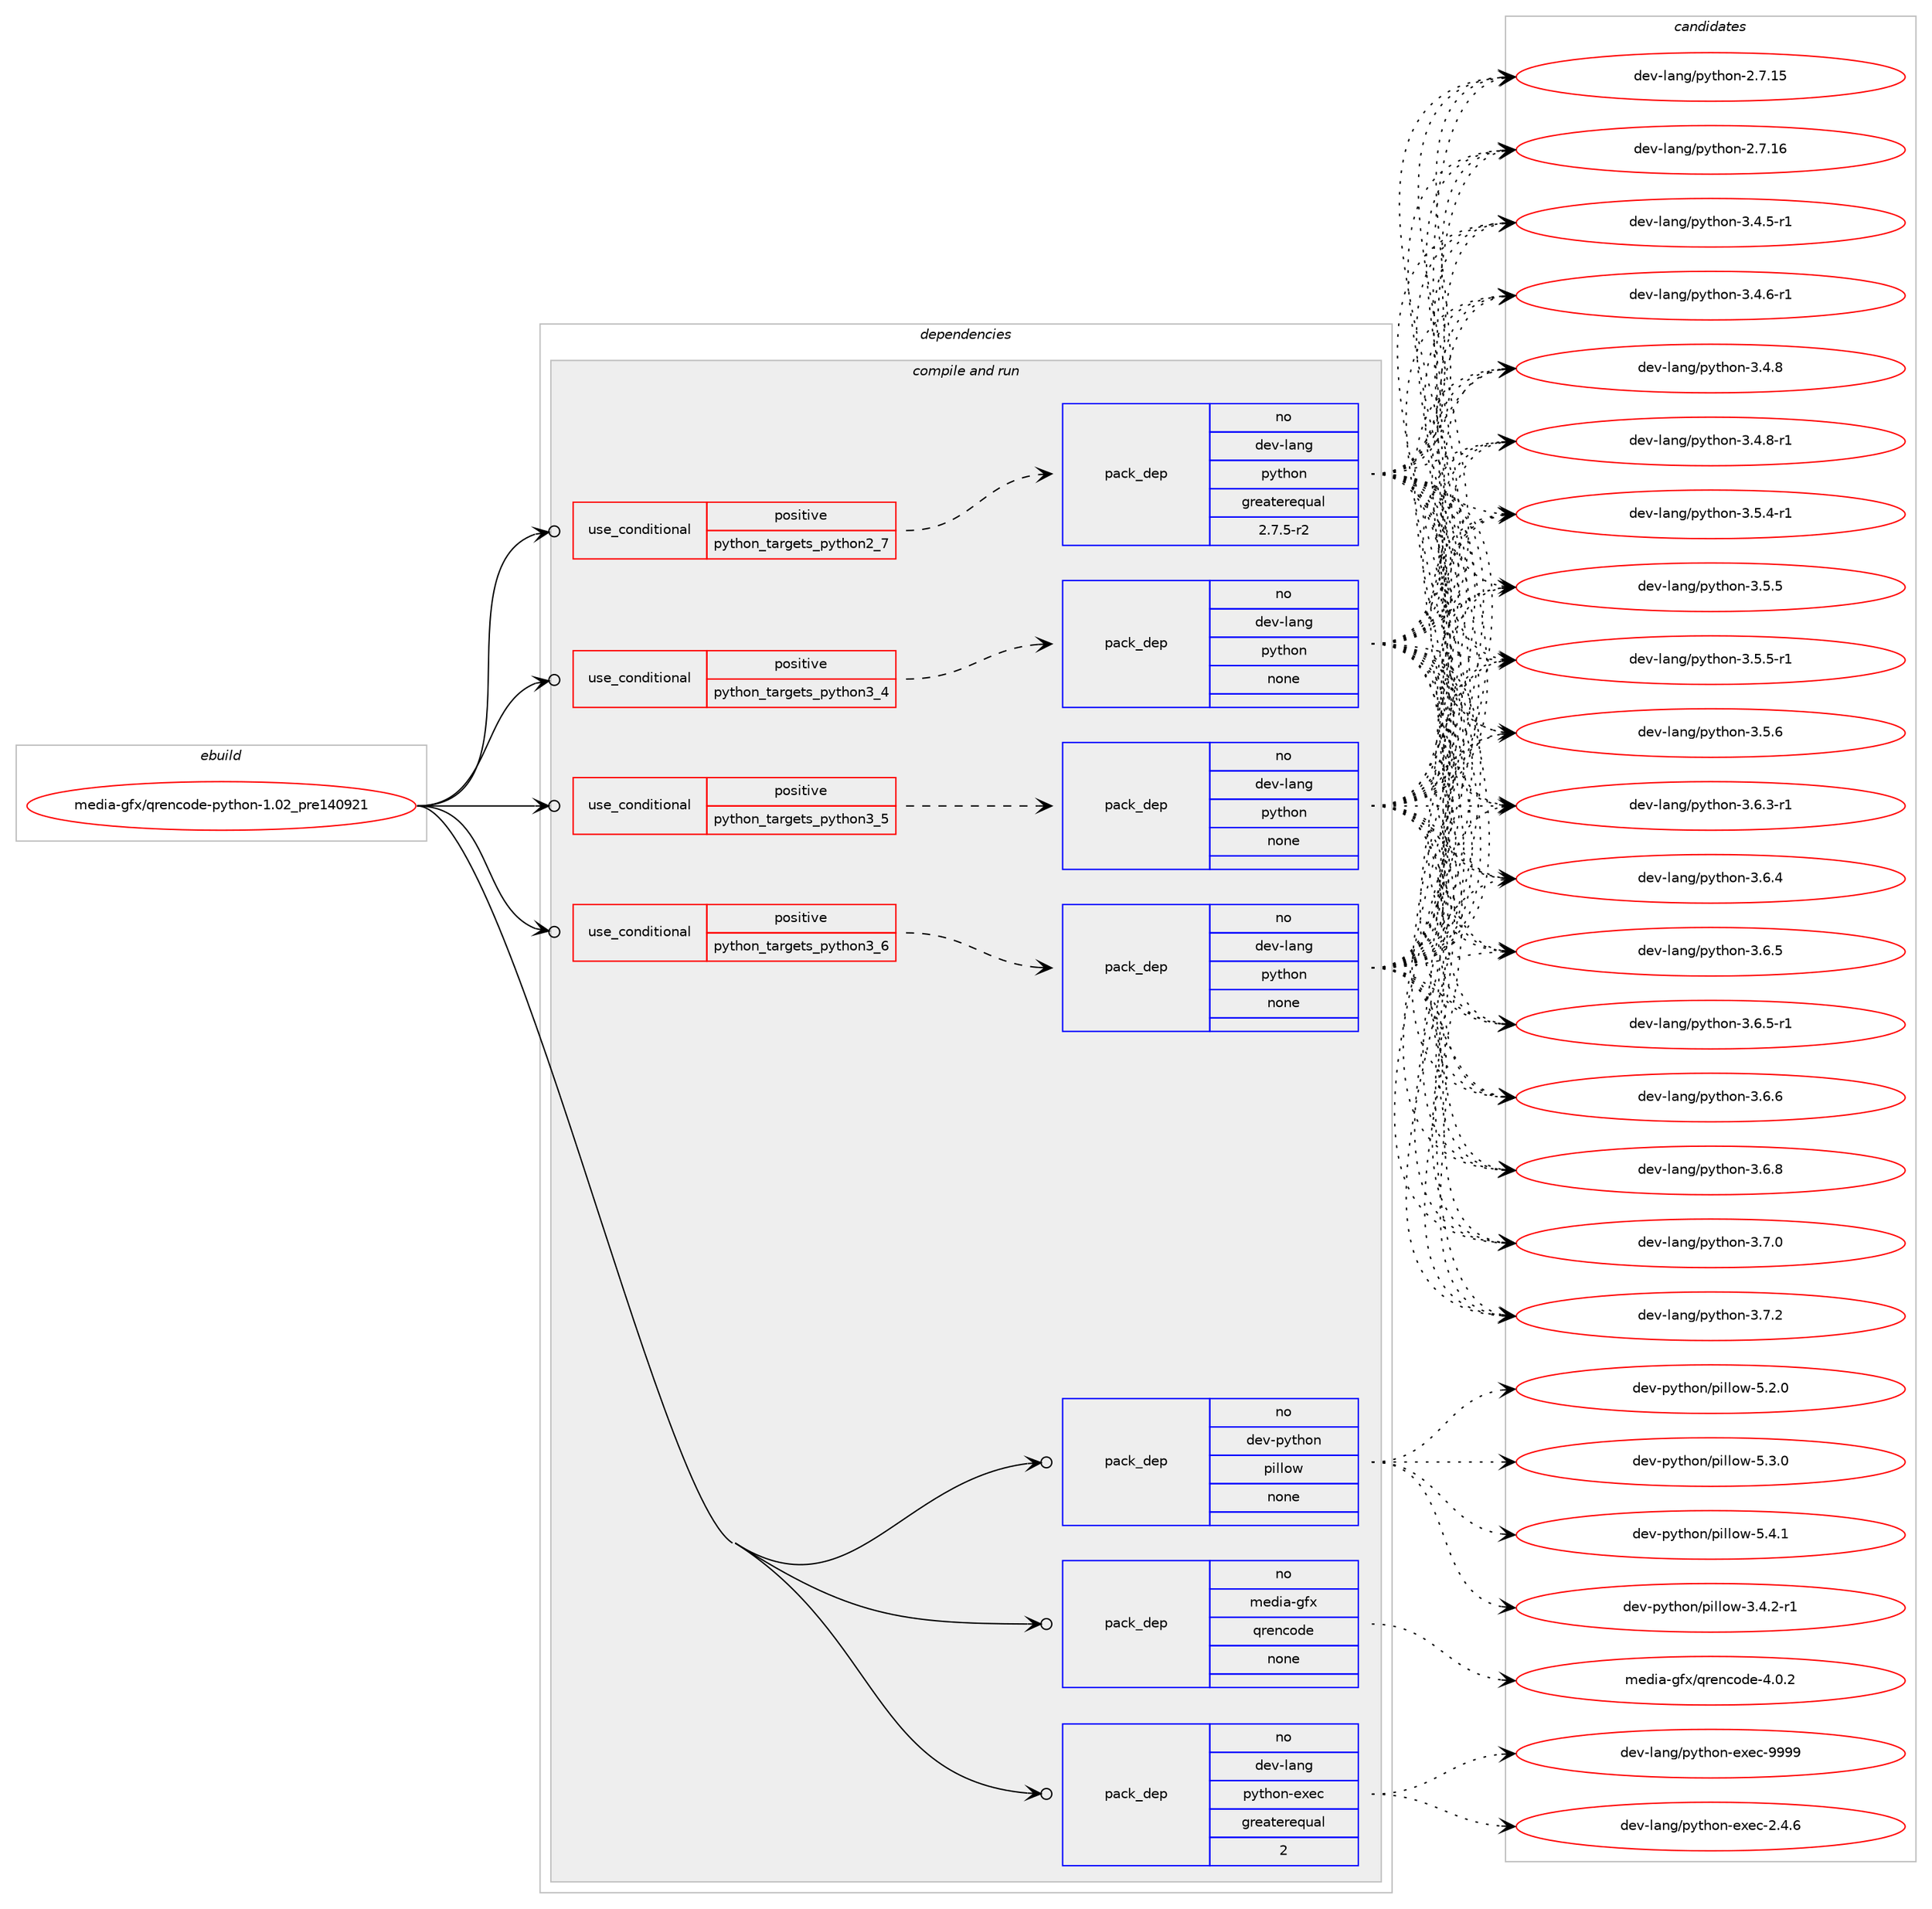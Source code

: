 digraph prolog {

# *************
# Graph options
# *************

newrank=true;
concentrate=true;
compound=true;
graph [rankdir=LR,fontname=Helvetica,fontsize=10,ranksep=1.5];#, ranksep=2.5, nodesep=0.2];
edge  [arrowhead=vee];
node  [fontname=Helvetica,fontsize=10];

# **********
# The ebuild
# **********

subgraph cluster_leftcol {
color=gray;
rank=same;
label=<<i>ebuild</i>>;
id [label="media-gfx/qrencode-python-1.02_pre140921", color=red, width=4, href="../media-gfx/qrencode-python-1.02_pre140921.svg"];
}

# ****************
# The dependencies
# ****************

subgraph cluster_midcol {
color=gray;
label=<<i>dependencies</i>>;
subgraph cluster_compile {
fillcolor="#eeeeee";
style=filled;
label=<<i>compile</i>>;
}
subgraph cluster_compileandrun {
fillcolor="#eeeeee";
style=filled;
label=<<i>compile and run</i>>;
subgraph cond433261 {
dependency1607433 [label=<<TABLE BORDER="0" CELLBORDER="1" CELLSPACING="0" CELLPADDING="4"><TR><TD ROWSPAN="3" CELLPADDING="10">use_conditional</TD></TR><TR><TD>positive</TD></TR><TR><TD>python_targets_python2_7</TD></TR></TABLE>>, shape=none, color=red];
subgraph pack1148550 {
dependency1607434 [label=<<TABLE BORDER="0" CELLBORDER="1" CELLSPACING="0" CELLPADDING="4" WIDTH="220"><TR><TD ROWSPAN="6" CELLPADDING="30">pack_dep</TD></TR><TR><TD WIDTH="110">no</TD></TR><TR><TD>dev-lang</TD></TR><TR><TD>python</TD></TR><TR><TD>greaterequal</TD></TR><TR><TD>2.7.5-r2</TD></TR></TABLE>>, shape=none, color=blue];
}
dependency1607433:e -> dependency1607434:w [weight=20,style="dashed",arrowhead="vee"];
}
id:e -> dependency1607433:w [weight=20,style="solid",arrowhead="odotvee"];
subgraph cond433262 {
dependency1607435 [label=<<TABLE BORDER="0" CELLBORDER="1" CELLSPACING="0" CELLPADDING="4"><TR><TD ROWSPAN="3" CELLPADDING="10">use_conditional</TD></TR><TR><TD>positive</TD></TR><TR><TD>python_targets_python3_4</TD></TR></TABLE>>, shape=none, color=red];
subgraph pack1148551 {
dependency1607436 [label=<<TABLE BORDER="0" CELLBORDER="1" CELLSPACING="0" CELLPADDING="4" WIDTH="220"><TR><TD ROWSPAN="6" CELLPADDING="30">pack_dep</TD></TR><TR><TD WIDTH="110">no</TD></TR><TR><TD>dev-lang</TD></TR><TR><TD>python</TD></TR><TR><TD>none</TD></TR><TR><TD></TD></TR></TABLE>>, shape=none, color=blue];
}
dependency1607435:e -> dependency1607436:w [weight=20,style="dashed",arrowhead="vee"];
}
id:e -> dependency1607435:w [weight=20,style="solid",arrowhead="odotvee"];
subgraph cond433263 {
dependency1607437 [label=<<TABLE BORDER="0" CELLBORDER="1" CELLSPACING="0" CELLPADDING="4"><TR><TD ROWSPAN="3" CELLPADDING="10">use_conditional</TD></TR><TR><TD>positive</TD></TR><TR><TD>python_targets_python3_5</TD></TR></TABLE>>, shape=none, color=red];
subgraph pack1148552 {
dependency1607438 [label=<<TABLE BORDER="0" CELLBORDER="1" CELLSPACING="0" CELLPADDING="4" WIDTH="220"><TR><TD ROWSPAN="6" CELLPADDING="30">pack_dep</TD></TR><TR><TD WIDTH="110">no</TD></TR><TR><TD>dev-lang</TD></TR><TR><TD>python</TD></TR><TR><TD>none</TD></TR><TR><TD></TD></TR></TABLE>>, shape=none, color=blue];
}
dependency1607437:e -> dependency1607438:w [weight=20,style="dashed",arrowhead="vee"];
}
id:e -> dependency1607437:w [weight=20,style="solid",arrowhead="odotvee"];
subgraph cond433264 {
dependency1607439 [label=<<TABLE BORDER="0" CELLBORDER="1" CELLSPACING="0" CELLPADDING="4"><TR><TD ROWSPAN="3" CELLPADDING="10">use_conditional</TD></TR><TR><TD>positive</TD></TR><TR><TD>python_targets_python3_6</TD></TR></TABLE>>, shape=none, color=red];
subgraph pack1148553 {
dependency1607440 [label=<<TABLE BORDER="0" CELLBORDER="1" CELLSPACING="0" CELLPADDING="4" WIDTH="220"><TR><TD ROWSPAN="6" CELLPADDING="30">pack_dep</TD></TR><TR><TD WIDTH="110">no</TD></TR><TR><TD>dev-lang</TD></TR><TR><TD>python</TD></TR><TR><TD>none</TD></TR><TR><TD></TD></TR></TABLE>>, shape=none, color=blue];
}
dependency1607439:e -> dependency1607440:w [weight=20,style="dashed",arrowhead="vee"];
}
id:e -> dependency1607439:w [weight=20,style="solid",arrowhead="odotvee"];
subgraph pack1148554 {
dependency1607441 [label=<<TABLE BORDER="0" CELLBORDER="1" CELLSPACING="0" CELLPADDING="4" WIDTH="220"><TR><TD ROWSPAN="6" CELLPADDING="30">pack_dep</TD></TR><TR><TD WIDTH="110">no</TD></TR><TR><TD>dev-lang</TD></TR><TR><TD>python-exec</TD></TR><TR><TD>greaterequal</TD></TR><TR><TD>2</TD></TR></TABLE>>, shape=none, color=blue];
}
id:e -> dependency1607441:w [weight=20,style="solid",arrowhead="odotvee"];
subgraph pack1148555 {
dependency1607442 [label=<<TABLE BORDER="0" CELLBORDER="1" CELLSPACING="0" CELLPADDING="4" WIDTH="220"><TR><TD ROWSPAN="6" CELLPADDING="30">pack_dep</TD></TR><TR><TD WIDTH="110">no</TD></TR><TR><TD>dev-python</TD></TR><TR><TD>pillow</TD></TR><TR><TD>none</TD></TR><TR><TD></TD></TR></TABLE>>, shape=none, color=blue];
}
id:e -> dependency1607442:w [weight=20,style="solid",arrowhead="odotvee"];
subgraph pack1148556 {
dependency1607443 [label=<<TABLE BORDER="0" CELLBORDER="1" CELLSPACING="0" CELLPADDING="4" WIDTH="220"><TR><TD ROWSPAN="6" CELLPADDING="30">pack_dep</TD></TR><TR><TD WIDTH="110">no</TD></TR><TR><TD>media-gfx</TD></TR><TR><TD>qrencode</TD></TR><TR><TD>none</TD></TR><TR><TD></TD></TR></TABLE>>, shape=none, color=blue];
}
id:e -> dependency1607443:w [weight=20,style="solid",arrowhead="odotvee"];
}
subgraph cluster_run {
fillcolor="#eeeeee";
style=filled;
label=<<i>run</i>>;
}
}

# **************
# The candidates
# **************

subgraph cluster_choices {
rank=same;
color=gray;
label=<<i>candidates</i>>;

subgraph choice1148550 {
color=black;
nodesep=1;
choice10010111845108971101034711212111610411111045504655464953 [label="dev-lang/python-2.7.15", color=red, width=4,href="../dev-lang/python-2.7.15.svg"];
choice10010111845108971101034711212111610411111045504655464954 [label="dev-lang/python-2.7.16", color=red, width=4,href="../dev-lang/python-2.7.16.svg"];
choice1001011184510897110103471121211161041111104551465246534511449 [label="dev-lang/python-3.4.5-r1", color=red, width=4,href="../dev-lang/python-3.4.5-r1.svg"];
choice1001011184510897110103471121211161041111104551465246544511449 [label="dev-lang/python-3.4.6-r1", color=red, width=4,href="../dev-lang/python-3.4.6-r1.svg"];
choice100101118451089711010347112121116104111110455146524656 [label="dev-lang/python-3.4.8", color=red, width=4,href="../dev-lang/python-3.4.8.svg"];
choice1001011184510897110103471121211161041111104551465246564511449 [label="dev-lang/python-3.4.8-r1", color=red, width=4,href="../dev-lang/python-3.4.8-r1.svg"];
choice1001011184510897110103471121211161041111104551465346524511449 [label="dev-lang/python-3.5.4-r1", color=red, width=4,href="../dev-lang/python-3.5.4-r1.svg"];
choice100101118451089711010347112121116104111110455146534653 [label="dev-lang/python-3.5.5", color=red, width=4,href="../dev-lang/python-3.5.5.svg"];
choice1001011184510897110103471121211161041111104551465346534511449 [label="dev-lang/python-3.5.5-r1", color=red, width=4,href="../dev-lang/python-3.5.5-r1.svg"];
choice100101118451089711010347112121116104111110455146534654 [label="dev-lang/python-3.5.6", color=red, width=4,href="../dev-lang/python-3.5.6.svg"];
choice1001011184510897110103471121211161041111104551465446514511449 [label="dev-lang/python-3.6.3-r1", color=red, width=4,href="../dev-lang/python-3.6.3-r1.svg"];
choice100101118451089711010347112121116104111110455146544652 [label="dev-lang/python-3.6.4", color=red, width=4,href="../dev-lang/python-3.6.4.svg"];
choice100101118451089711010347112121116104111110455146544653 [label="dev-lang/python-3.6.5", color=red, width=4,href="../dev-lang/python-3.6.5.svg"];
choice1001011184510897110103471121211161041111104551465446534511449 [label="dev-lang/python-3.6.5-r1", color=red, width=4,href="../dev-lang/python-3.6.5-r1.svg"];
choice100101118451089711010347112121116104111110455146544654 [label="dev-lang/python-3.6.6", color=red, width=4,href="../dev-lang/python-3.6.6.svg"];
choice100101118451089711010347112121116104111110455146544656 [label="dev-lang/python-3.6.8", color=red, width=4,href="../dev-lang/python-3.6.8.svg"];
choice100101118451089711010347112121116104111110455146554648 [label="dev-lang/python-3.7.0", color=red, width=4,href="../dev-lang/python-3.7.0.svg"];
choice100101118451089711010347112121116104111110455146554650 [label="dev-lang/python-3.7.2", color=red, width=4,href="../dev-lang/python-3.7.2.svg"];
dependency1607434:e -> choice10010111845108971101034711212111610411111045504655464953:w [style=dotted,weight="100"];
dependency1607434:e -> choice10010111845108971101034711212111610411111045504655464954:w [style=dotted,weight="100"];
dependency1607434:e -> choice1001011184510897110103471121211161041111104551465246534511449:w [style=dotted,weight="100"];
dependency1607434:e -> choice1001011184510897110103471121211161041111104551465246544511449:w [style=dotted,weight="100"];
dependency1607434:e -> choice100101118451089711010347112121116104111110455146524656:w [style=dotted,weight="100"];
dependency1607434:e -> choice1001011184510897110103471121211161041111104551465246564511449:w [style=dotted,weight="100"];
dependency1607434:e -> choice1001011184510897110103471121211161041111104551465346524511449:w [style=dotted,weight="100"];
dependency1607434:e -> choice100101118451089711010347112121116104111110455146534653:w [style=dotted,weight="100"];
dependency1607434:e -> choice1001011184510897110103471121211161041111104551465346534511449:w [style=dotted,weight="100"];
dependency1607434:e -> choice100101118451089711010347112121116104111110455146534654:w [style=dotted,weight="100"];
dependency1607434:e -> choice1001011184510897110103471121211161041111104551465446514511449:w [style=dotted,weight="100"];
dependency1607434:e -> choice100101118451089711010347112121116104111110455146544652:w [style=dotted,weight="100"];
dependency1607434:e -> choice100101118451089711010347112121116104111110455146544653:w [style=dotted,weight="100"];
dependency1607434:e -> choice1001011184510897110103471121211161041111104551465446534511449:w [style=dotted,weight="100"];
dependency1607434:e -> choice100101118451089711010347112121116104111110455146544654:w [style=dotted,weight="100"];
dependency1607434:e -> choice100101118451089711010347112121116104111110455146544656:w [style=dotted,weight="100"];
dependency1607434:e -> choice100101118451089711010347112121116104111110455146554648:w [style=dotted,weight="100"];
dependency1607434:e -> choice100101118451089711010347112121116104111110455146554650:w [style=dotted,weight="100"];
}
subgraph choice1148551 {
color=black;
nodesep=1;
choice10010111845108971101034711212111610411111045504655464953 [label="dev-lang/python-2.7.15", color=red, width=4,href="../dev-lang/python-2.7.15.svg"];
choice10010111845108971101034711212111610411111045504655464954 [label="dev-lang/python-2.7.16", color=red, width=4,href="../dev-lang/python-2.7.16.svg"];
choice1001011184510897110103471121211161041111104551465246534511449 [label="dev-lang/python-3.4.5-r1", color=red, width=4,href="../dev-lang/python-3.4.5-r1.svg"];
choice1001011184510897110103471121211161041111104551465246544511449 [label="dev-lang/python-3.4.6-r1", color=red, width=4,href="../dev-lang/python-3.4.6-r1.svg"];
choice100101118451089711010347112121116104111110455146524656 [label="dev-lang/python-3.4.8", color=red, width=4,href="../dev-lang/python-3.4.8.svg"];
choice1001011184510897110103471121211161041111104551465246564511449 [label="dev-lang/python-3.4.8-r1", color=red, width=4,href="../dev-lang/python-3.4.8-r1.svg"];
choice1001011184510897110103471121211161041111104551465346524511449 [label="dev-lang/python-3.5.4-r1", color=red, width=4,href="../dev-lang/python-3.5.4-r1.svg"];
choice100101118451089711010347112121116104111110455146534653 [label="dev-lang/python-3.5.5", color=red, width=4,href="../dev-lang/python-3.5.5.svg"];
choice1001011184510897110103471121211161041111104551465346534511449 [label="dev-lang/python-3.5.5-r1", color=red, width=4,href="../dev-lang/python-3.5.5-r1.svg"];
choice100101118451089711010347112121116104111110455146534654 [label="dev-lang/python-3.5.6", color=red, width=4,href="../dev-lang/python-3.5.6.svg"];
choice1001011184510897110103471121211161041111104551465446514511449 [label="dev-lang/python-3.6.3-r1", color=red, width=4,href="../dev-lang/python-3.6.3-r1.svg"];
choice100101118451089711010347112121116104111110455146544652 [label="dev-lang/python-3.6.4", color=red, width=4,href="../dev-lang/python-3.6.4.svg"];
choice100101118451089711010347112121116104111110455146544653 [label="dev-lang/python-3.6.5", color=red, width=4,href="../dev-lang/python-3.6.5.svg"];
choice1001011184510897110103471121211161041111104551465446534511449 [label="dev-lang/python-3.6.5-r1", color=red, width=4,href="../dev-lang/python-3.6.5-r1.svg"];
choice100101118451089711010347112121116104111110455146544654 [label="dev-lang/python-3.6.6", color=red, width=4,href="../dev-lang/python-3.6.6.svg"];
choice100101118451089711010347112121116104111110455146544656 [label="dev-lang/python-3.6.8", color=red, width=4,href="../dev-lang/python-3.6.8.svg"];
choice100101118451089711010347112121116104111110455146554648 [label="dev-lang/python-3.7.0", color=red, width=4,href="../dev-lang/python-3.7.0.svg"];
choice100101118451089711010347112121116104111110455146554650 [label="dev-lang/python-3.7.2", color=red, width=4,href="../dev-lang/python-3.7.2.svg"];
dependency1607436:e -> choice10010111845108971101034711212111610411111045504655464953:w [style=dotted,weight="100"];
dependency1607436:e -> choice10010111845108971101034711212111610411111045504655464954:w [style=dotted,weight="100"];
dependency1607436:e -> choice1001011184510897110103471121211161041111104551465246534511449:w [style=dotted,weight="100"];
dependency1607436:e -> choice1001011184510897110103471121211161041111104551465246544511449:w [style=dotted,weight="100"];
dependency1607436:e -> choice100101118451089711010347112121116104111110455146524656:w [style=dotted,weight="100"];
dependency1607436:e -> choice1001011184510897110103471121211161041111104551465246564511449:w [style=dotted,weight="100"];
dependency1607436:e -> choice1001011184510897110103471121211161041111104551465346524511449:w [style=dotted,weight="100"];
dependency1607436:e -> choice100101118451089711010347112121116104111110455146534653:w [style=dotted,weight="100"];
dependency1607436:e -> choice1001011184510897110103471121211161041111104551465346534511449:w [style=dotted,weight="100"];
dependency1607436:e -> choice100101118451089711010347112121116104111110455146534654:w [style=dotted,weight="100"];
dependency1607436:e -> choice1001011184510897110103471121211161041111104551465446514511449:w [style=dotted,weight="100"];
dependency1607436:e -> choice100101118451089711010347112121116104111110455146544652:w [style=dotted,weight="100"];
dependency1607436:e -> choice100101118451089711010347112121116104111110455146544653:w [style=dotted,weight="100"];
dependency1607436:e -> choice1001011184510897110103471121211161041111104551465446534511449:w [style=dotted,weight="100"];
dependency1607436:e -> choice100101118451089711010347112121116104111110455146544654:w [style=dotted,weight="100"];
dependency1607436:e -> choice100101118451089711010347112121116104111110455146544656:w [style=dotted,weight="100"];
dependency1607436:e -> choice100101118451089711010347112121116104111110455146554648:w [style=dotted,weight="100"];
dependency1607436:e -> choice100101118451089711010347112121116104111110455146554650:w [style=dotted,weight="100"];
}
subgraph choice1148552 {
color=black;
nodesep=1;
choice10010111845108971101034711212111610411111045504655464953 [label="dev-lang/python-2.7.15", color=red, width=4,href="../dev-lang/python-2.7.15.svg"];
choice10010111845108971101034711212111610411111045504655464954 [label="dev-lang/python-2.7.16", color=red, width=4,href="../dev-lang/python-2.7.16.svg"];
choice1001011184510897110103471121211161041111104551465246534511449 [label="dev-lang/python-3.4.5-r1", color=red, width=4,href="../dev-lang/python-3.4.5-r1.svg"];
choice1001011184510897110103471121211161041111104551465246544511449 [label="dev-lang/python-3.4.6-r1", color=red, width=4,href="../dev-lang/python-3.4.6-r1.svg"];
choice100101118451089711010347112121116104111110455146524656 [label="dev-lang/python-3.4.8", color=red, width=4,href="../dev-lang/python-3.4.8.svg"];
choice1001011184510897110103471121211161041111104551465246564511449 [label="dev-lang/python-3.4.8-r1", color=red, width=4,href="../dev-lang/python-3.4.8-r1.svg"];
choice1001011184510897110103471121211161041111104551465346524511449 [label="dev-lang/python-3.5.4-r1", color=red, width=4,href="../dev-lang/python-3.5.4-r1.svg"];
choice100101118451089711010347112121116104111110455146534653 [label="dev-lang/python-3.5.5", color=red, width=4,href="../dev-lang/python-3.5.5.svg"];
choice1001011184510897110103471121211161041111104551465346534511449 [label="dev-lang/python-3.5.5-r1", color=red, width=4,href="../dev-lang/python-3.5.5-r1.svg"];
choice100101118451089711010347112121116104111110455146534654 [label="dev-lang/python-3.5.6", color=red, width=4,href="../dev-lang/python-3.5.6.svg"];
choice1001011184510897110103471121211161041111104551465446514511449 [label="dev-lang/python-3.6.3-r1", color=red, width=4,href="../dev-lang/python-3.6.3-r1.svg"];
choice100101118451089711010347112121116104111110455146544652 [label="dev-lang/python-3.6.4", color=red, width=4,href="../dev-lang/python-3.6.4.svg"];
choice100101118451089711010347112121116104111110455146544653 [label="dev-lang/python-3.6.5", color=red, width=4,href="../dev-lang/python-3.6.5.svg"];
choice1001011184510897110103471121211161041111104551465446534511449 [label="dev-lang/python-3.6.5-r1", color=red, width=4,href="../dev-lang/python-3.6.5-r1.svg"];
choice100101118451089711010347112121116104111110455146544654 [label="dev-lang/python-3.6.6", color=red, width=4,href="../dev-lang/python-3.6.6.svg"];
choice100101118451089711010347112121116104111110455146544656 [label="dev-lang/python-3.6.8", color=red, width=4,href="../dev-lang/python-3.6.8.svg"];
choice100101118451089711010347112121116104111110455146554648 [label="dev-lang/python-3.7.0", color=red, width=4,href="../dev-lang/python-3.7.0.svg"];
choice100101118451089711010347112121116104111110455146554650 [label="dev-lang/python-3.7.2", color=red, width=4,href="../dev-lang/python-3.7.2.svg"];
dependency1607438:e -> choice10010111845108971101034711212111610411111045504655464953:w [style=dotted,weight="100"];
dependency1607438:e -> choice10010111845108971101034711212111610411111045504655464954:w [style=dotted,weight="100"];
dependency1607438:e -> choice1001011184510897110103471121211161041111104551465246534511449:w [style=dotted,weight="100"];
dependency1607438:e -> choice1001011184510897110103471121211161041111104551465246544511449:w [style=dotted,weight="100"];
dependency1607438:e -> choice100101118451089711010347112121116104111110455146524656:w [style=dotted,weight="100"];
dependency1607438:e -> choice1001011184510897110103471121211161041111104551465246564511449:w [style=dotted,weight="100"];
dependency1607438:e -> choice1001011184510897110103471121211161041111104551465346524511449:w [style=dotted,weight="100"];
dependency1607438:e -> choice100101118451089711010347112121116104111110455146534653:w [style=dotted,weight="100"];
dependency1607438:e -> choice1001011184510897110103471121211161041111104551465346534511449:w [style=dotted,weight="100"];
dependency1607438:e -> choice100101118451089711010347112121116104111110455146534654:w [style=dotted,weight="100"];
dependency1607438:e -> choice1001011184510897110103471121211161041111104551465446514511449:w [style=dotted,weight="100"];
dependency1607438:e -> choice100101118451089711010347112121116104111110455146544652:w [style=dotted,weight="100"];
dependency1607438:e -> choice100101118451089711010347112121116104111110455146544653:w [style=dotted,weight="100"];
dependency1607438:e -> choice1001011184510897110103471121211161041111104551465446534511449:w [style=dotted,weight="100"];
dependency1607438:e -> choice100101118451089711010347112121116104111110455146544654:w [style=dotted,weight="100"];
dependency1607438:e -> choice100101118451089711010347112121116104111110455146544656:w [style=dotted,weight="100"];
dependency1607438:e -> choice100101118451089711010347112121116104111110455146554648:w [style=dotted,weight="100"];
dependency1607438:e -> choice100101118451089711010347112121116104111110455146554650:w [style=dotted,weight="100"];
}
subgraph choice1148553 {
color=black;
nodesep=1;
choice10010111845108971101034711212111610411111045504655464953 [label="dev-lang/python-2.7.15", color=red, width=4,href="../dev-lang/python-2.7.15.svg"];
choice10010111845108971101034711212111610411111045504655464954 [label="dev-lang/python-2.7.16", color=red, width=4,href="../dev-lang/python-2.7.16.svg"];
choice1001011184510897110103471121211161041111104551465246534511449 [label="dev-lang/python-3.4.5-r1", color=red, width=4,href="../dev-lang/python-3.4.5-r1.svg"];
choice1001011184510897110103471121211161041111104551465246544511449 [label="dev-lang/python-3.4.6-r1", color=red, width=4,href="../dev-lang/python-3.4.6-r1.svg"];
choice100101118451089711010347112121116104111110455146524656 [label="dev-lang/python-3.4.8", color=red, width=4,href="../dev-lang/python-3.4.8.svg"];
choice1001011184510897110103471121211161041111104551465246564511449 [label="dev-lang/python-3.4.8-r1", color=red, width=4,href="../dev-lang/python-3.4.8-r1.svg"];
choice1001011184510897110103471121211161041111104551465346524511449 [label="dev-lang/python-3.5.4-r1", color=red, width=4,href="../dev-lang/python-3.5.4-r1.svg"];
choice100101118451089711010347112121116104111110455146534653 [label="dev-lang/python-3.5.5", color=red, width=4,href="../dev-lang/python-3.5.5.svg"];
choice1001011184510897110103471121211161041111104551465346534511449 [label="dev-lang/python-3.5.5-r1", color=red, width=4,href="../dev-lang/python-3.5.5-r1.svg"];
choice100101118451089711010347112121116104111110455146534654 [label="dev-lang/python-3.5.6", color=red, width=4,href="../dev-lang/python-3.5.6.svg"];
choice1001011184510897110103471121211161041111104551465446514511449 [label="dev-lang/python-3.6.3-r1", color=red, width=4,href="../dev-lang/python-3.6.3-r1.svg"];
choice100101118451089711010347112121116104111110455146544652 [label="dev-lang/python-3.6.4", color=red, width=4,href="../dev-lang/python-3.6.4.svg"];
choice100101118451089711010347112121116104111110455146544653 [label="dev-lang/python-3.6.5", color=red, width=4,href="../dev-lang/python-3.6.5.svg"];
choice1001011184510897110103471121211161041111104551465446534511449 [label="dev-lang/python-3.6.5-r1", color=red, width=4,href="../dev-lang/python-3.6.5-r1.svg"];
choice100101118451089711010347112121116104111110455146544654 [label="dev-lang/python-3.6.6", color=red, width=4,href="../dev-lang/python-3.6.6.svg"];
choice100101118451089711010347112121116104111110455146544656 [label="dev-lang/python-3.6.8", color=red, width=4,href="../dev-lang/python-3.6.8.svg"];
choice100101118451089711010347112121116104111110455146554648 [label="dev-lang/python-3.7.0", color=red, width=4,href="../dev-lang/python-3.7.0.svg"];
choice100101118451089711010347112121116104111110455146554650 [label="dev-lang/python-3.7.2", color=red, width=4,href="../dev-lang/python-3.7.2.svg"];
dependency1607440:e -> choice10010111845108971101034711212111610411111045504655464953:w [style=dotted,weight="100"];
dependency1607440:e -> choice10010111845108971101034711212111610411111045504655464954:w [style=dotted,weight="100"];
dependency1607440:e -> choice1001011184510897110103471121211161041111104551465246534511449:w [style=dotted,weight="100"];
dependency1607440:e -> choice1001011184510897110103471121211161041111104551465246544511449:w [style=dotted,weight="100"];
dependency1607440:e -> choice100101118451089711010347112121116104111110455146524656:w [style=dotted,weight="100"];
dependency1607440:e -> choice1001011184510897110103471121211161041111104551465246564511449:w [style=dotted,weight="100"];
dependency1607440:e -> choice1001011184510897110103471121211161041111104551465346524511449:w [style=dotted,weight="100"];
dependency1607440:e -> choice100101118451089711010347112121116104111110455146534653:w [style=dotted,weight="100"];
dependency1607440:e -> choice1001011184510897110103471121211161041111104551465346534511449:w [style=dotted,weight="100"];
dependency1607440:e -> choice100101118451089711010347112121116104111110455146534654:w [style=dotted,weight="100"];
dependency1607440:e -> choice1001011184510897110103471121211161041111104551465446514511449:w [style=dotted,weight="100"];
dependency1607440:e -> choice100101118451089711010347112121116104111110455146544652:w [style=dotted,weight="100"];
dependency1607440:e -> choice100101118451089711010347112121116104111110455146544653:w [style=dotted,weight="100"];
dependency1607440:e -> choice1001011184510897110103471121211161041111104551465446534511449:w [style=dotted,weight="100"];
dependency1607440:e -> choice100101118451089711010347112121116104111110455146544654:w [style=dotted,weight="100"];
dependency1607440:e -> choice100101118451089711010347112121116104111110455146544656:w [style=dotted,weight="100"];
dependency1607440:e -> choice100101118451089711010347112121116104111110455146554648:w [style=dotted,weight="100"];
dependency1607440:e -> choice100101118451089711010347112121116104111110455146554650:w [style=dotted,weight="100"];
}
subgraph choice1148554 {
color=black;
nodesep=1;
choice1001011184510897110103471121211161041111104510112010199455046524654 [label="dev-lang/python-exec-2.4.6", color=red, width=4,href="../dev-lang/python-exec-2.4.6.svg"];
choice10010111845108971101034711212111610411111045101120101994557575757 [label="dev-lang/python-exec-9999", color=red, width=4,href="../dev-lang/python-exec-9999.svg"];
dependency1607441:e -> choice1001011184510897110103471121211161041111104510112010199455046524654:w [style=dotted,weight="100"];
dependency1607441:e -> choice10010111845108971101034711212111610411111045101120101994557575757:w [style=dotted,weight="100"];
}
subgraph choice1148555 {
color=black;
nodesep=1;
choice10010111845112121116104111110471121051081081111194551465246504511449 [label="dev-python/pillow-3.4.2-r1", color=red, width=4,href="../dev-python/pillow-3.4.2-r1.svg"];
choice1001011184511212111610411111047112105108108111119455346504648 [label="dev-python/pillow-5.2.0", color=red, width=4,href="../dev-python/pillow-5.2.0.svg"];
choice1001011184511212111610411111047112105108108111119455346514648 [label="dev-python/pillow-5.3.0", color=red, width=4,href="../dev-python/pillow-5.3.0.svg"];
choice1001011184511212111610411111047112105108108111119455346524649 [label="dev-python/pillow-5.4.1", color=red, width=4,href="../dev-python/pillow-5.4.1.svg"];
dependency1607442:e -> choice10010111845112121116104111110471121051081081111194551465246504511449:w [style=dotted,weight="100"];
dependency1607442:e -> choice1001011184511212111610411111047112105108108111119455346504648:w [style=dotted,weight="100"];
dependency1607442:e -> choice1001011184511212111610411111047112105108108111119455346514648:w [style=dotted,weight="100"];
dependency1607442:e -> choice1001011184511212111610411111047112105108108111119455346524649:w [style=dotted,weight="100"];
}
subgraph choice1148556 {
color=black;
nodesep=1;
choice10910110010597451031021204711311410111099111100101455246484650 [label="media-gfx/qrencode-4.0.2", color=red, width=4,href="../media-gfx/qrencode-4.0.2.svg"];
dependency1607443:e -> choice10910110010597451031021204711311410111099111100101455246484650:w [style=dotted,weight="100"];
}
}

}
